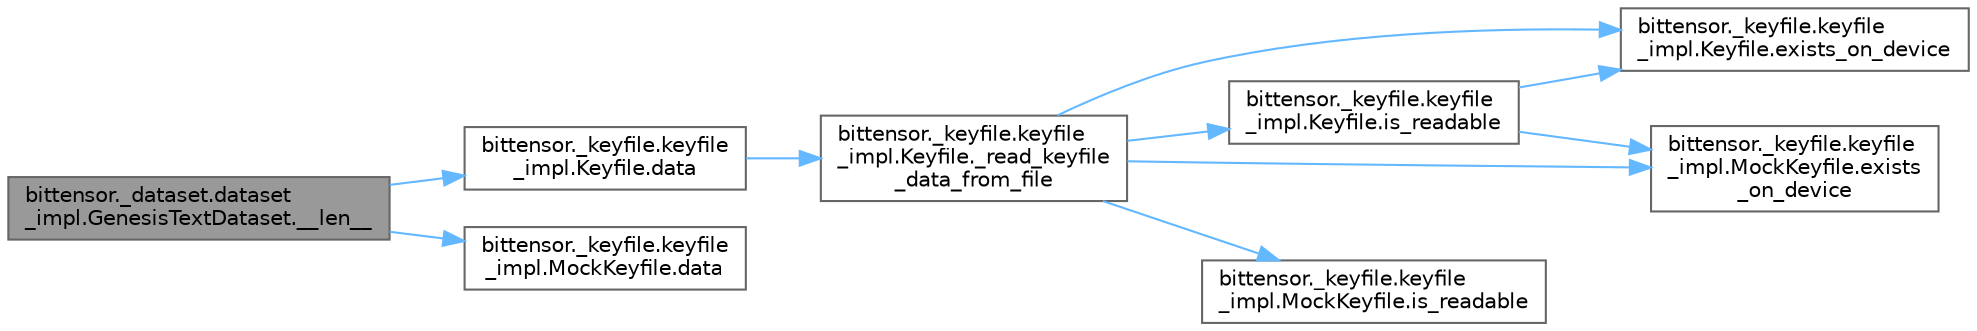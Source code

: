 digraph "bittensor._dataset.dataset_impl.GenesisTextDataset.__len__"
{
 // LATEX_PDF_SIZE
  bgcolor="transparent";
  edge [fontname=Helvetica,fontsize=10,labelfontname=Helvetica,labelfontsize=10];
  node [fontname=Helvetica,fontsize=10,shape=box,height=0.2,width=0.4];
  rankdir="LR";
  Node1 [label="bittensor._dataset.dataset\l_impl.GenesisTextDataset.__len__",height=0.2,width=0.4,color="gray40", fillcolor="grey60", style="filled", fontcolor="black",tooltip=" "];
  Node1 -> Node2 [color="steelblue1",style="solid"];
  Node2 [label="bittensor._keyfile.keyfile\l_impl.Keyfile.data",height=0.2,width=0.4,color="grey40", fillcolor="white", style="filled",URL="$classbittensor_1_1__keyfile_1_1keyfile__impl_1_1_keyfile.html#adef2640c132af5c43448d3da467b7ab3",tooltip=" "];
  Node2 -> Node3 [color="steelblue1",style="solid"];
  Node3 [label="bittensor._keyfile.keyfile\l_impl.Keyfile._read_keyfile\l_data_from_file",height=0.2,width=0.4,color="grey40", fillcolor="white", style="filled",URL="$classbittensor_1_1__keyfile_1_1keyfile__impl_1_1_keyfile.html#a35a65736ecb1b571e571a27df0cde5e5",tooltip=" "];
  Node3 -> Node4 [color="steelblue1",style="solid"];
  Node4 [label="bittensor._keyfile.keyfile\l_impl.Keyfile.exists_on_device",height=0.2,width=0.4,color="grey40", fillcolor="white", style="filled",URL="$classbittensor_1_1__keyfile_1_1keyfile__impl_1_1_keyfile.html#aae61dd8080aa8b20c16906bd55e40200",tooltip=" "];
  Node3 -> Node5 [color="steelblue1",style="solid"];
  Node5 [label="bittensor._keyfile.keyfile\l_impl.MockKeyfile.exists\l_on_device",height=0.2,width=0.4,color="grey40", fillcolor="white", style="filled",URL="$classbittensor_1_1__keyfile_1_1keyfile__impl_1_1_mock_keyfile.html#ad2c8658adce5f7ec145d0078a4c78b31",tooltip=" "];
  Node3 -> Node6 [color="steelblue1",style="solid"];
  Node6 [label="bittensor._keyfile.keyfile\l_impl.Keyfile.is_readable",height=0.2,width=0.4,color="grey40", fillcolor="white", style="filled",URL="$classbittensor_1_1__keyfile_1_1keyfile__impl_1_1_keyfile.html#ae89e29be6bb73f4c5d93f6dffe197886",tooltip=" "];
  Node6 -> Node4 [color="steelblue1",style="solid"];
  Node6 -> Node5 [color="steelblue1",style="solid"];
  Node3 -> Node7 [color="steelblue1",style="solid"];
  Node7 [label="bittensor._keyfile.keyfile\l_impl.MockKeyfile.is_readable",height=0.2,width=0.4,color="grey40", fillcolor="white", style="filled",URL="$classbittensor_1_1__keyfile_1_1keyfile__impl_1_1_mock_keyfile.html#a366fa999c27a5f60845ae4ccdd412b5f",tooltip=" "];
  Node1 -> Node8 [color="steelblue1",style="solid"];
  Node8 [label="bittensor._keyfile.keyfile\l_impl.MockKeyfile.data",height=0.2,width=0.4,color="grey40", fillcolor="white", style="filled",URL="$classbittensor_1_1__keyfile_1_1keyfile__impl_1_1_mock_keyfile.html#a287fd97ad94e6ca7a7692b5352390a17",tooltip=" "];
}
